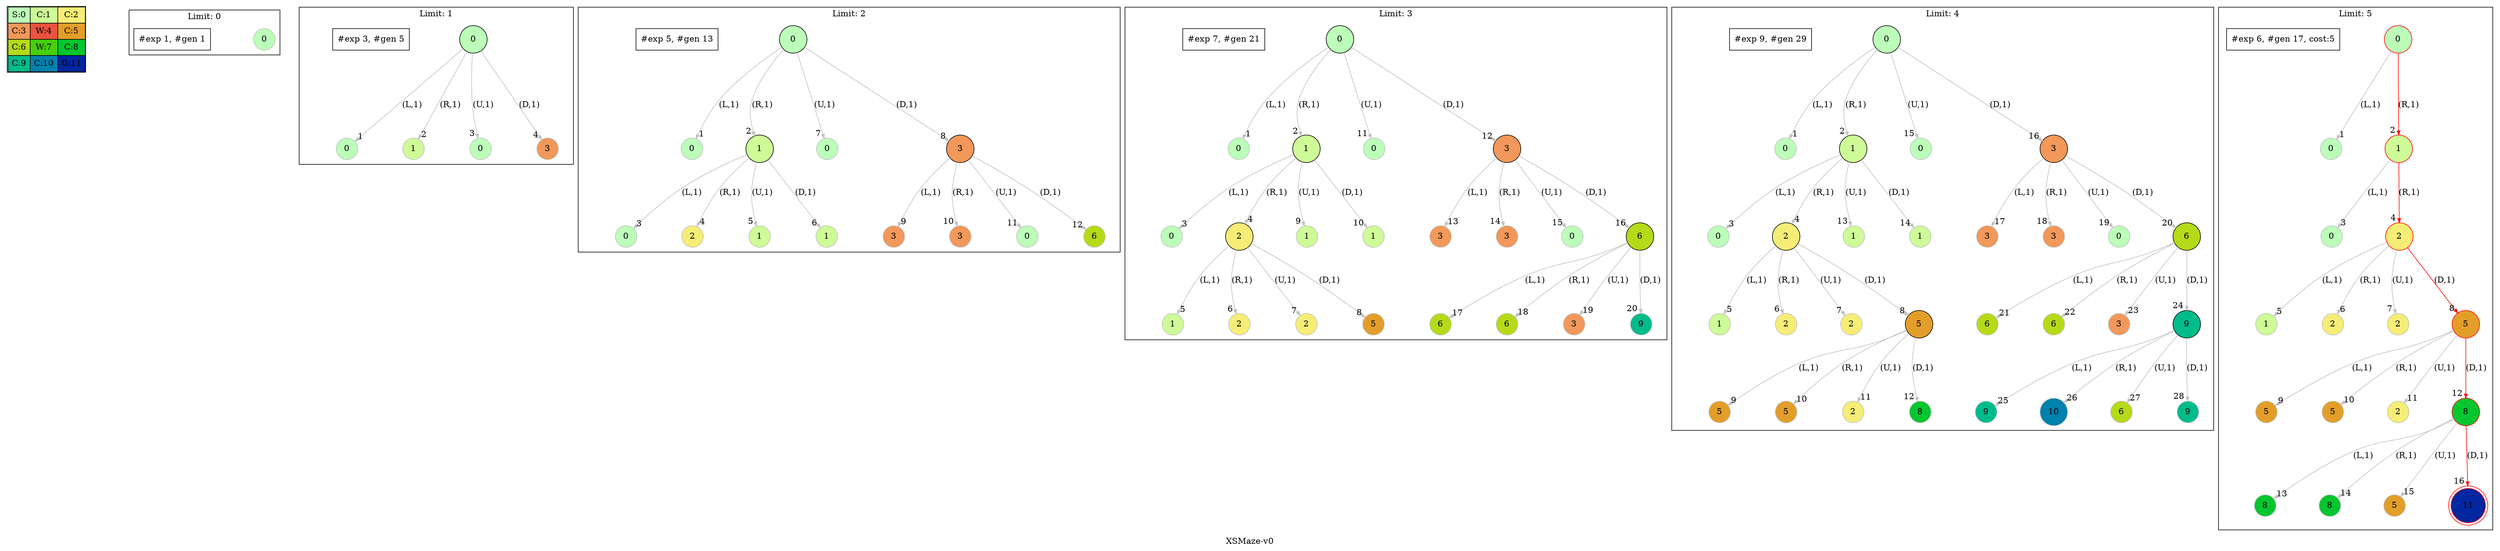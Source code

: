 digraph XSMaze { label="XSMaze-v0" nodesep=1 ranksep="1.2" node [shape=circle] edge [arrowsize=0.7] 
subgraph MAP {label=Map;map [shape=plaintext label=<<table border="1" cellpadding="5" cellspacing="0" cellborder="1"><tr><td bgcolor="0.32745098 0.267733   0.99083125 1.        ">S:0</td><td bgcolor="0.24117647 0.39545121 0.97940977 1.        ">C:1</td><td bgcolor="0.15490196 0.51591783 0.96349314 1.        ">C:2</td></tr><tr><td bgcolor="0.06862745 0.62692381 0.94315443 1.        ">C:3</td><td bgcolor="0.01764706 0.72643357 0.91848699 1.        ">W:4</td><td bgcolor="0.10392157 0.81262237 0.88960401 1.        ">C:5</td></tr><tr><td bgcolor="0.19803922 0.88960401 0.8534438  1.        ">C:6</td><td bgcolor="0.28431373 0.94315443 0.81619691 1.        ">W:7</td><td bgcolor="0.37058824 0.97940977 0.77520398 1.        ">C:8</td></tr><tr><td bgcolor="0.45686275 0.99770518 0.73065313 1.        ">C:9</td><td bgcolor="0.54313725 0.99770518 0.68274886 1.        ">C:10</td><td bgcolor="0.62941176 0.97940977 0.63171101 1.        ">G:11</td></tr></table>>]} 
subgraph cluster0 { label="Limit: 0"    "0_0" [label=0 style=filled color=grey fillcolor="0.32745098 0.267733   0.99083125 1.        " ];   "#exp 1, #gen 1" [ shape=box ]; }
subgraph cluster1 { label="Limit: 1"    "1_0" [label=0 style=filled color=grey fillcolor="0.32745098 0.267733   0.99083125 1.        " ];  
"1_0" [label=" 0 " style=filled color=black fillcolor="0.32745098 0.267733   0.99083125 1.        " ];  "1_0.0-0" [label=0 style=filled color=grey fillcolor="0.32745098 0.267733   0.99083125 1.        " ];   "1_0" -> "1_0.0-0" [label="(L,1)" headlabel=" 1 " color=grey ]; 
"1_0.1-1" [label=1 style=filled color=grey fillcolor="0.24117647 0.39545121 0.97940977 1.        " ];   "1_0" -> "1_0.1-1" [label="(R,1)" headlabel=" 2 " color=grey ]; 
"1_0.0-2" [label=0 style=filled color=grey fillcolor="0.32745098 0.267733   0.99083125 1.        " ];   "1_0" -> "1_0.0-2" [label="(U,1)" headlabel=" 3 " color=grey ]; 
"1_0.3-3" [label=3 style=filled color=grey fillcolor="0.06862745 0.62692381 0.94315443 1.        " ];   "1_0" -> "1_0.3-3" [label="(D,1)" headlabel=" 4 " color=grey ];  "#exp 3, #gen 5" [ shape=box ]; }
subgraph cluster2 { label="Limit: 2"    "2_0" [label=0 style=filled color=grey fillcolor="0.32745098 0.267733   0.99083125 1.        " ];  
"2_0" [label=" 0 " style=filled color=black fillcolor="0.32745098 0.267733   0.99083125 1.        " ];  "2_0.0-0" [label=0 style=filled color=grey fillcolor="0.32745098 0.267733   0.99083125 1.        " ];   "2_0" -> "2_0.0-0" [label="(L,1)" headlabel=" 1 " color=grey ]; 
"2_0.1-1" [label=1 style=filled color=grey fillcolor="0.24117647 0.39545121 0.97940977 1.        " ];   "2_0" -> "2_0.1-1" [label="(R,1)" headlabel=" 2 " color=grey ]; 
"2_0.1-1" [label=" 1 " style=filled color=black fillcolor="0.24117647 0.39545121 0.97940977 1.        " ];  "2_0.1.0-0" [label=0 style=filled color=grey fillcolor="0.32745098 0.267733   0.99083125 1.        " ];   "2_0.1-1" -> "2_0.1.0-0" [label="(L,1)" headlabel=" 3 " color=grey ]; 
"2_0.1.2-1" [label=2 style=filled color=grey fillcolor="0.15490196 0.51591783 0.96349314 1.        " ];   "2_0.1-1" -> "2_0.1.2-1" [label="(R,1)" headlabel=" 4 " color=grey ]; 
"2_0.1.1-2" [label=1 style=filled color=grey fillcolor="0.24117647 0.39545121 0.97940977 1.        " ];   "2_0.1-1" -> "2_0.1.1-2" [label="(U,1)" headlabel=" 5 " color=grey ]; 
"2_0.1.1-3" [label=1 style=filled color=grey fillcolor="0.24117647 0.39545121 0.97940977 1.        " ];   "2_0.1-1" -> "2_0.1.1-3" [label="(D,1)" headlabel=" 6 " color=grey ]; 
"2_0.0-2" [label=0 style=filled color=grey fillcolor="0.32745098 0.267733   0.99083125 1.        " ];   "2_0" -> "2_0.0-2" [label="(U,1)" headlabel=" 7 " color=grey ]; 
"2_0.3-3" [label=3 style=filled color=grey fillcolor="0.06862745 0.62692381 0.94315443 1.        " ];   "2_0" -> "2_0.3-3" [label="(D,1)" headlabel=" 8 " color=grey ]; 
"2_0.3-3" [label=" 3 " style=filled color=black fillcolor="0.06862745 0.62692381 0.94315443 1.        " ];  "2_0.3.3-0" [label=3 style=filled color=grey fillcolor="0.06862745 0.62692381 0.94315443 1.        " ];   "2_0.3-3" -> "2_0.3.3-0" [label="(L,1)" headlabel=" 9 " color=grey ]; 
"2_0.3.3-1" [label=3 style=filled color=grey fillcolor="0.06862745 0.62692381 0.94315443 1.        " ];   "2_0.3-3" -> "2_0.3.3-1" [label="(R,1)" headlabel=" 10 " color=grey ]; 
"2_0.3.0-2" [label=0 style=filled color=grey fillcolor="0.32745098 0.267733   0.99083125 1.        " ];   "2_0.3-3" -> "2_0.3.0-2" [label="(U,1)" headlabel=" 11 " color=grey ]; 
"2_0.3.6-3" [label=6 style=filled color=grey fillcolor="0.19803922 0.88960401 0.8534438  1.        " ];   "2_0.3-3" -> "2_0.3.6-3" [label="(D,1)" headlabel=" 12 " color=grey ];  "#exp 5, #gen 13" [ shape=box ]; }
subgraph cluster3 { label="Limit: 3"    "3_0" [label=0 style=filled color=grey fillcolor="0.32745098 0.267733   0.99083125 1.        " ];  
"3_0" [label=" 0 " style=filled color=black fillcolor="0.32745098 0.267733   0.99083125 1.        " ];  "3_0.0-0" [label=0 style=filled color=grey fillcolor="0.32745098 0.267733   0.99083125 1.        " ];   "3_0" -> "3_0.0-0" [label="(L,1)" headlabel=" 1 " color=grey ]; 
"3_0.1-1" [label=1 style=filled color=grey fillcolor="0.24117647 0.39545121 0.97940977 1.        " ];   "3_0" -> "3_0.1-1" [label="(R,1)" headlabel=" 2 " color=grey ]; 
"3_0.1-1" [label=" 1 " style=filled color=black fillcolor="0.24117647 0.39545121 0.97940977 1.        " ];  "3_0.1.0-0" [label=0 style=filled color=grey fillcolor="0.32745098 0.267733   0.99083125 1.        " ];   "3_0.1-1" -> "3_0.1.0-0" [label="(L,1)" headlabel=" 3 " color=grey ]; 
"3_0.1.2-1" [label=2 style=filled color=grey fillcolor="0.15490196 0.51591783 0.96349314 1.        " ];   "3_0.1-1" -> "3_0.1.2-1" [label="(R,1)" headlabel=" 4 " color=grey ]; 
"3_0.1.2-1" [label=" 2 " style=filled color=black fillcolor="0.15490196 0.51591783 0.96349314 1.        " ];  "3_0.1.2.1-0" [label=1 style=filled color=grey fillcolor="0.24117647 0.39545121 0.97940977 1.        " ];   "3_0.1.2-1" -> "3_0.1.2.1-0" [label="(L,1)" headlabel=" 5 " color=grey ]; 
"3_0.1.2.2-1" [label=2 style=filled color=grey fillcolor="0.15490196 0.51591783 0.96349314 1.        " ];   "3_0.1.2-1" -> "3_0.1.2.2-1" [label="(R,1)" headlabel=" 6 " color=grey ]; 
"3_0.1.2.2-2" [label=2 style=filled color=grey fillcolor="0.15490196 0.51591783 0.96349314 1.        " ];   "3_0.1.2-1" -> "3_0.1.2.2-2" [label="(U,1)" headlabel=" 7 " color=grey ]; 
"3_0.1.2.5-3" [label=5 style=filled color=grey fillcolor="0.10392157 0.81262237 0.88960401 1.        " ];   "3_0.1.2-1" -> "3_0.1.2.5-3" [label="(D,1)" headlabel=" 8 " color=grey ]; 
"3_0.1.1-2" [label=1 style=filled color=grey fillcolor="0.24117647 0.39545121 0.97940977 1.        " ];   "3_0.1-1" -> "3_0.1.1-2" [label="(U,1)" headlabel=" 9 " color=grey ]; 
"3_0.1.1-3" [label=1 style=filled color=grey fillcolor="0.24117647 0.39545121 0.97940977 1.        " ];   "3_0.1-1" -> "3_0.1.1-3" [label="(D,1)" headlabel=" 10 " color=grey ]; 
"3_0.0-2" [label=0 style=filled color=grey fillcolor="0.32745098 0.267733   0.99083125 1.        " ];   "3_0" -> "3_0.0-2" [label="(U,1)" headlabel=" 11 " color=grey ]; 
"3_0.3-3" [label=3 style=filled color=grey fillcolor="0.06862745 0.62692381 0.94315443 1.        " ];   "3_0" -> "3_0.3-3" [label="(D,1)" headlabel=" 12 " color=grey ]; 
"3_0.3-3" [label=" 3 " style=filled color=black fillcolor="0.06862745 0.62692381 0.94315443 1.        " ];  "3_0.3.3-0" [label=3 style=filled color=grey fillcolor="0.06862745 0.62692381 0.94315443 1.        " ];   "3_0.3-3" -> "3_0.3.3-0" [label="(L,1)" headlabel=" 13 " color=grey ]; 
"3_0.3.3-1" [label=3 style=filled color=grey fillcolor="0.06862745 0.62692381 0.94315443 1.        " ];   "3_0.3-3" -> "3_0.3.3-1" [label="(R,1)" headlabel=" 14 " color=grey ]; 
"3_0.3.0-2" [label=0 style=filled color=grey fillcolor="0.32745098 0.267733   0.99083125 1.        " ];   "3_0.3-3" -> "3_0.3.0-2" [label="(U,1)" headlabel=" 15 " color=grey ]; 
"3_0.3.6-3" [label=6 style=filled color=grey fillcolor="0.19803922 0.88960401 0.8534438  1.        " ];   "3_0.3-3" -> "3_0.3.6-3" [label="(D,1)" headlabel=" 16 " color=grey ]; 
"3_0.3.6-3" [label=" 6 " style=filled color=black fillcolor="0.19803922 0.88960401 0.8534438  1.        " ];  "3_0.3.6.6-0" [label=6 style=filled color=grey fillcolor="0.19803922 0.88960401 0.8534438  1.        " ];   "3_0.3.6-3" -> "3_0.3.6.6-0" [label="(L,1)" headlabel=" 17 " color=grey ]; 
"3_0.3.6.6-1" [label=6 style=filled color=grey fillcolor="0.19803922 0.88960401 0.8534438  1.        " ];   "3_0.3.6-3" -> "3_0.3.6.6-1" [label="(R,1)" headlabel=" 18 " color=grey ]; 
"3_0.3.6.3-2" [label=3 style=filled color=grey fillcolor="0.06862745 0.62692381 0.94315443 1.        " ];   "3_0.3.6-3" -> "3_0.3.6.3-2" [label="(U,1)" headlabel=" 19 " color=grey ]; 
"3_0.3.6.9-3" [label=9 style=filled color=grey fillcolor="0.45686275 0.99770518 0.73065313 1.        " ];   "3_0.3.6-3" -> "3_0.3.6.9-3" [label="(D,1)" headlabel=" 20 " color=grey ];  "#exp 7, #gen 21" [ shape=box ]; }
subgraph cluster4 { label="Limit: 4"    "4_0" [label=0 style=filled color=grey fillcolor="0.32745098 0.267733   0.99083125 1.        " ];  
"4_0" [label=" 0 " style=filled color=black fillcolor="0.32745098 0.267733   0.99083125 1.        " ];  "4_0.0-0" [label=0 style=filled color=grey fillcolor="0.32745098 0.267733   0.99083125 1.        " ];   "4_0" -> "4_0.0-0" [label="(L,1)" headlabel=" 1 " color=grey ]; 
"4_0.1-1" [label=1 style=filled color=grey fillcolor="0.24117647 0.39545121 0.97940977 1.        " ];   "4_0" -> "4_0.1-1" [label="(R,1)" headlabel=" 2 " color=grey ]; 
"4_0.1-1" [label=" 1 " style=filled color=black fillcolor="0.24117647 0.39545121 0.97940977 1.        " ];  "4_0.1.0-0" [label=0 style=filled color=grey fillcolor="0.32745098 0.267733   0.99083125 1.        " ];   "4_0.1-1" -> "4_0.1.0-0" [label="(L,1)" headlabel=" 3 " color=grey ]; 
"4_0.1.2-1" [label=2 style=filled color=grey fillcolor="0.15490196 0.51591783 0.96349314 1.        " ];   "4_0.1-1" -> "4_0.1.2-1" [label="(R,1)" headlabel=" 4 " color=grey ]; 
"4_0.1.2-1" [label=" 2 " style=filled color=black fillcolor="0.15490196 0.51591783 0.96349314 1.        " ];  "4_0.1.2.1-0" [label=1 style=filled color=grey fillcolor="0.24117647 0.39545121 0.97940977 1.        " ];   "4_0.1.2-1" -> "4_0.1.2.1-0" [label="(L,1)" headlabel=" 5 " color=grey ]; 
"4_0.1.2.2-1" [label=2 style=filled color=grey fillcolor="0.15490196 0.51591783 0.96349314 1.        " ];   "4_0.1.2-1" -> "4_0.1.2.2-1" [label="(R,1)" headlabel=" 6 " color=grey ]; 
"4_0.1.2.2-2" [label=2 style=filled color=grey fillcolor="0.15490196 0.51591783 0.96349314 1.        " ];   "4_0.1.2-1" -> "4_0.1.2.2-2" [label="(U,1)" headlabel=" 7 " color=grey ]; 
"4_0.1.2.5-3" [label=5 style=filled color=grey fillcolor="0.10392157 0.81262237 0.88960401 1.        " ];   "4_0.1.2-1" -> "4_0.1.2.5-3" [label="(D,1)" headlabel=" 8 " color=grey ]; 
"4_0.1.2.5-3" [label=" 5 " style=filled color=black fillcolor="0.10392157 0.81262237 0.88960401 1.        " ];  "4_0.1.2.5.5-0" [label=5 style=filled color=grey fillcolor="0.10392157 0.81262237 0.88960401 1.        " ];   "4_0.1.2.5-3" -> "4_0.1.2.5.5-0" [label="(L,1)" headlabel=" 9 " color=grey ]; 
"4_0.1.2.5.5-1" [label=5 style=filled color=grey fillcolor="0.10392157 0.81262237 0.88960401 1.        " ];   "4_0.1.2.5-3" -> "4_0.1.2.5.5-1" [label="(R,1)" headlabel=" 10 " color=grey ]; 
"4_0.1.2.5.2-2" [label=2 style=filled color=grey fillcolor="0.15490196 0.51591783 0.96349314 1.        " ];   "4_0.1.2.5-3" -> "4_0.1.2.5.2-2" [label="(U,1)" headlabel=" 11 " color=grey ]; 
"4_0.1.2.5.8-3" [label=8 style=filled color=grey fillcolor="0.37058824 0.97940977 0.77520398 1.        " ];   "4_0.1.2.5-3" -> "4_0.1.2.5.8-3" [label="(D,1)" headlabel=" 12 " color=grey ]; 
"4_0.1.1-2" [label=1 style=filled color=grey fillcolor="0.24117647 0.39545121 0.97940977 1.        " ];   "4_0.1-1" -> "4_0.1.1-2" [label="(U,1)" headlabel=" 13 " color=grey ]; 
"4_0.1.1-3" [label=1 style=filled color=grey fillcolor="0.24117647 0.39545121 0.97940977 1.        " ];   "4_0.1-1" -> "4_0.1.1-3" [label="(D,1)" headlabel=" 14 " color=grey ]; 
"4_0.0-2" [label=0 style=filled color=grey fillcolor="0.32745098 0.267733   0.99083125 1.        " ];   "4_0" -> "4_0.0-2" [label="(U,1)" headlabel=" 15 " color=grey ]; 
"4_0.3-3" [label=3 style=filled color=grey fillcolor="0.06862745 0.62692381 0.94315443 1.        " ];   "4_0" -> "4_0.3-3" [label="(D,1)" headlabel=" 16 " color=grey ]; 
"4_0.3-3" [label=" 3 " style=filled color=black fillcolor="0.06862745 0.62692381 0.94315443 1.        " ];  "4_0.3.3-0" [label=3 style=filled color=grey fillcolor="0.06862745 0.62692381 0.94315443 1.        " ];   "4_0.3-3" -> "4_0.3.3-0" [label="(L,1)" headlabel=" 17 " color=grey ]; 
"4_0.3.3-1" [label=3 style=filled color=grey fillcolor="0.06862745 0.62692381 0.94315443 1.        " ];   "4_0.3-3" -> "4_0.3.3-1" [label="(R,1)" headlabel=" 18 " color=grey ]; 
"4_0.3.0-2" [label=0 style=filled color=grey fillcolor="0.32745098 0.267733   0.99083125 1.        " ];   "4_0.3-3" -> "4_0.3.0-2" [label="(U,1)" headlabel=" 19 " color=grey ]; 
"4_0.3.6-3" [label=6 style=filled color=grey fillcolor="0.19803922 0.88960401 0.8534438  1.        " ];   "4_0.3-3" -> "4_0.3.6-3" [label="(D,1)" headlabel=" 20 " color=grey ]; 
"4_0.3.6-3" [label=" 6 " style=filled color=black fillcolor="0.19803922 0.88960401 0.8534438  1.        " ];  "4_0.3.6.6-0" [label=6 style=filled color=grey fillcolor="0.19803922 0.88960401 0.8534438  1.        " ];   "4_0.3.6-3" -> "4_0.3.6.6-0" [label="(L,1)" headlabel=" 21 " color=grey ]; 
"4_0.3.6.6-1" [label=6 style=filled color=grey fillcolor="0.19803922 0.88960401 0.8534438  1.        " ];   "4_0.3.6-3" -> "4_0.3.6.6-1" [label="(R,1)" headlabel=" 22 " color=grey ]; 
"4_0.3.6.3-2" [label=3 style=filled color=grey fillcolor="0.06862745 0.62692381 0.94315443 1.        " ];   "4_0.3.6-3" -> "4_0.3.6.3-2" [label="(U,1)" headlabel=" 23 " color=grey ]; 
"4_0.3.6.9-3" [label=9 style=filled color=grey fillcolor="0.45686275 0.99770518 0.73065313 1.        " ];   "4_0.3.6-3" -> "4_0.3.6.9-3" [label="(D,1)" headlabel=" 24 " color=grey ]; 
"4_0.3.6.9-3" [label=" 9 " style=filled color=black fillcolor="0.45686275 0.99770518 0.73065313 1.        " ];  "4_0.3.6.9.9-0" [label=9 style=filled color=grey fillcolor="0.45686275 0.99770518 0.73065313 1.        " ];   "4_0.3.6.9-3" -> "4_0.3.6.9.9-0" [label="(L,1)" headlabel=" 25 " color=grey ]; 
"4_0.3.6.9.10-1" [label=10 style=filled color=grey fillcolor="0.54313725 0.99770518 0.68274886 1.        " ];   "4_0.3.6.9-3" -> "4_0.3.6.9.10-1" [label="(R,1)" headlabel=" 26 " color=grey ]; 
"4_0.3.6.9.6-2" [label=6 style=filled color=grey fillcolor="0.19803922 0.88960401 0.8534438  1.        " ];   "4_0.3.6.9-3" -> "4_0.3.6.9.6-2" [label="(U,1)" headlabel=" 27 " color=grey ]; 
"4_0.3.6.9.9-3" [label=9 style=filled color=grey fillcolor="0.45686275 0.99770518 0.73065313 1.        " ];   "4_0.3.6.9-3" -> "4_0.3.6.9.9-3" [label="(D,1)" headlabel=" 28 " color=grey ];  "#exp 9, #gen 29" [ shape=box ]; }
subgraph cluster5 { label="Limit: 5"    "5_0" [label=0 style=filled color=grey fillcolor="0.32745098 0.267733   0.99083125 1.        " ];  
"5_0" [label=" 0 " style=filled color=black color=red fillcolor="0.32745098 0.267733   0.99083125 1.        " ];  "5_0.0-0" [label=0 style=filled color=grey fillcolor="0.32745098 0.267733   0.99083125 1.        " ];   "5_0" -> "5_0.0-0" [label="(L,1)" headlabel=" 1 " color=grey ]; 
"5_0.1-1" [label=1 style=filled color=grey color=red fillcolor="0.24117647 0.39545121 0.97940977 1.        " ];   "5_0" -> "5_0.1-1" [label="(R,1)" headlabel=" 2 " color=grey color=red ]; 
"5_0.1-1" [label=" 1 " style=filled color=black color=red fillcolor="0.24117647 0.39545121 0.97940977 1.        " ];  "5_0.1.0-0" [label=0 style=filled color=grey fillcolor="0.32745098 0.267733   0.99083125 1.        " ];   "5_0.1-1" -> "5_0.1.0-0" [label="(L,1)" headlabel=" 3 " color=grey ]; 
"5_0.1.2-1" [label=2 style=filled color=grey color=red fillcolor="0.15490196 0.51591783 0.96349314 1.        " ];   "5_0.1-1" -> "5_0.1.2-1" [label="(R,1)" headlabel=" 4 " color=grey color=red ]; 
"5_0.1.2-1" [label=" 2 " style=filled color=black color=red fillcolor="0.15490196 0.51591783 0.96349314 1.        " ];  "5_0.1.2.1-0" [label=1 style=filled color=grey fillcolor="0.24117647 0.39545121 0.97940977 1.        " ];   "5_0.1.2-1" -> "5_0.1.2.1-0" [label="(L,1)" headlabel=" 5 " color=grey ]; 
"5_0.1.2.2-1" [label=2 style=filled color=grey fillcolor="0.15490196 0.51591783 0.96349314 1.        " ];   "5_0.1.2-1" -> "5_0.1.2.2-1" [label="(R,1)" headlabel=" 6 " color=grey ]; 
"5_0.1.2.2-2" [label=2 style=filled color=grey fillcolor="0.15490196 0.51591783 0.96349314 1.        " ];   "5_0.1.2-1" -> "5_0.1.2.2-2" [label="(U,1)" headlabel=" 7 " color=grey ]; 
"5_0.1.2.5-3" [label=5 style=filled color=grey color=red fillcolor="0.10392157 0.81262237 0.88960401 1.        " ];   "5_0.1.2-1" -> "5_0.1.2.5-3" [label="(D,1)" headlabel=" 8 " color=grey color=red ]; 
"5_0.1.2.5-3" [label=" 5 " style=filled color=black color=red fillcolor="0.10392157 0.81262237 0.88960401 1.        " ];  "5_0.1.2.5.5-0" [label=5 style=filled color=grey fillcolor="0.10392157 0.81262237 0.88960401 1.        " ];   "5_0.1.2.5-3" -> "5_0.1.2.5.5-0" [label="(L,1)" headlabel=" 9 " color=grey ]; 
"5_0.1.2.5.5-1" [label=5 style=filled color=grey fillcolor="0.10392157 0.81262237 0.88960401 1.        " ];   "5_0.1.2.5-3" -> "5_0.1.2.5.5-1" [label="(R,1)" headlabel=" 10 " color=grey ]; 
"5_0.1.2.5.2-2" [label=2 style=filled color=grey fillcolor="0.15490196 0.51591783 0.96349314 1.        " ];   "5_0.1.2.5-3" -> "5_0.1.2.5.2-2" [label="(U,1)" headlabel=" 11 " color=grey ]; 
"5_0.1.2.5.8-3" [label=8 style=filled color=grey color=red fillcolor="0.37058824 0.97940977 0.77520398 1.        " ];   "5_0.1.2.5-3" -> "5_0.1.2.5.8-3" [label="(D,1)" headlabel=" 12 " color=grey color=red ]; 
"5_0.1.2.5.8-3" [label=" 8 " style=filled color=black color=red fillcolor="0.37058824 0.97940977 0.77520398 1.        " ];  "5_0.1.2.5.8.8-0" [label=8 style=filled color=grey fillcolor="0.37058824 0.97940977 0.77520398 1.        " ];   "5_0.1.2.5.8-3" -> "5_0.1.2.5.8.8-0" [label="(L,1)" headlabel=" 13 " color=grey ]; 
"5_0.1.2.5.8.8-1" [label=8 style=filled color=grey fillcolor="0.37058824 0.97940977 0.77520398 1.        " ];   "5_0.1.2.5.8-3" -> "5_0.1.2.5.8.8-1" [label="(R,1)" headlabel=" 14 " color=grey ]; 
"5_0.1.2.5.8.5-2" [label=5 style=filled color=grey fillcolor="0.10392157 0.81262237 0.88960401 1.        " ];   "5_0.1.2.5.8-3" -> "5_0.1.2.5.8.5-2" [label="(U,1)" headlabel=" 15 " color=grey ]; 
"5_0.1.2.5.8.11-3" [label=" 11 " style=filled color=black color=red fillcolor="0.62941176 0.97940977 0.63171101 1.        " peripheries=2]; /*GOALSTATE*/  "5_0.1.2.5.8-3" -> "5_0.1.2.5.8.11-3" [label="(D,1)" headlabel=" 16 " color=grey color=red ]; "#exp 6, #gen 17, cost:5" [ shape=box ]; }
}
